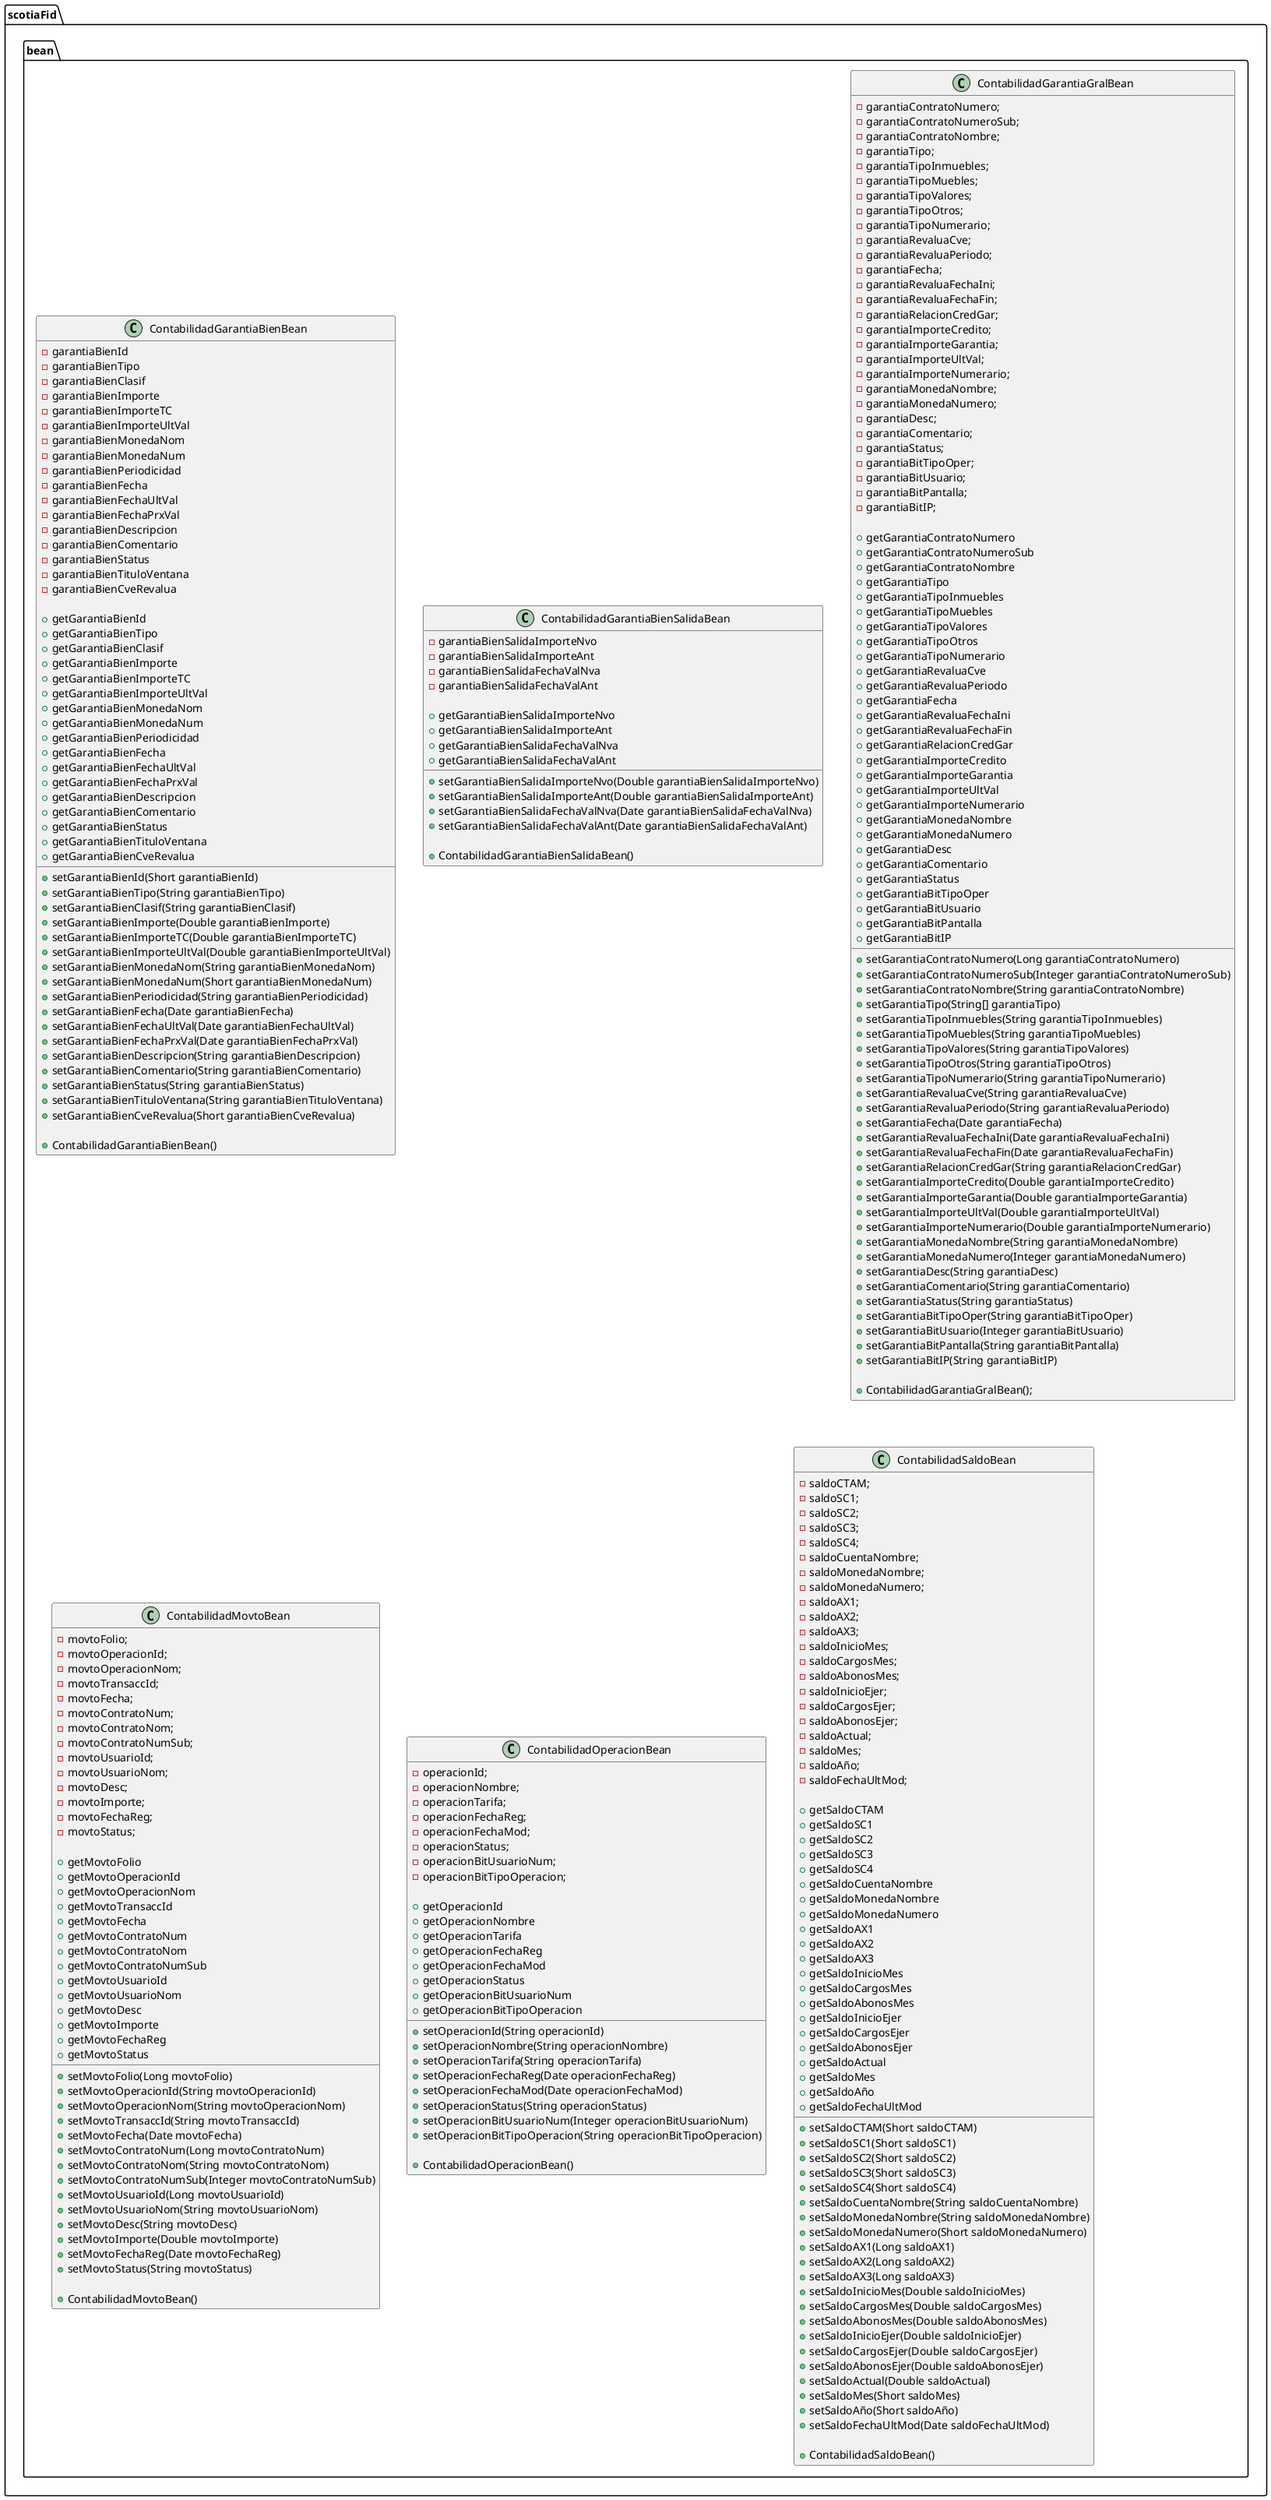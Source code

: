 @startuml

    class scotiaFid.bean.ContabilidadGarantiaBienBean{
        -garantiaBienId
        -garantiaBienTipo
        -garantiaBienClasif
        -garantiaBienImporte
        -garantiaBienImporteTC
        -garantiaBienImporteUltVal
        -garantiaBienMonedaNom
        -garantiaBienMonedaNum
        -garantiaBienPeriodicidad
        -garantiaBienFecha
        -garantiaBienFechaUltVal
        -garantiaBienFechaPrxVal
        -garantiaBienDescripcion
        -garantiaBienComentario
        -garantiaBienStatus
        -garantiaBienTituloVentana
        -garantiaBienCveRevalua
        
        +getGarantiaBienId
        +setGarantiaBienId(Short garantiaBienId)
        +getGarantiaBienTipo
        +setGarantiaBienTipo(String garantiaBienTipo)
        +getGarantiaBienClasif
        +setGarantiaBienClasif(String garantiaBienClasif)
        +getGarantiaBienImporte
        +setGarantiaBienImporte(Double garantiaBienImporte)
        +getGarantiaBienImporteTC
        +setGarantiaBienImporteTC(Double garantiaBienImporteTC)
        +getGarantiaBienImporteUltVal
        +setGarantiaBienImporteUltVal(Double garantiaBienImporteUltVal)
        +getGarantiaBienMonedaNom
        +setGarantiaBienMonedaNom(String garantiaBienMonedaNom)
        +getGarantiaBienMonedaNum
        +setGarantiaBienMonedaNum(Short garantiaBienMonedaNum)
        +getGarantiaBienPeriodicidad
        +setGarantiaBienPeriodicidad(String garantiaBienPeriodicidad)
        +getGarantiaBienFecha
        +setGarantiaBienFecha(Date garantiaBienFecha)
        +getGarantiaBienFechaUltVal
        +setGarantiaBienFechaUltVal(Date garantiaBienFechaUltVal)
        +getGarantiaBienFechaPrxVal
        +setGarantiaBienFechaPrxVal(Date garantiaBienFechaPrxVal)
        +getGarantiaBienDescripcion
        +setGarantiaBienDescripcion(String garantiaBienDescripcion)
        +getGarantiaBienComentario
        +setGarantiaBienComentario(String garantiaBienComentario)
        +getGarantiaBienStatus
        +setGarantiaBienStatus(String garantiaBienStatus)
        +getGarantiaBienTituloVentana
        +setGarantiaBienTituloVentana(String garantiaBienTituloVentana)
        +getGarantiaBienCveRevalua
        +setGarantiaBienCveRevalua(Short garantiaBienCveRevalua)

        +ContabilidadGarantiaBienBean()
    }
    class scotiaFid.bean.ContabilidadGarantiaBienSalidaBean{
        -garantiaBienSalidaImporteNvo
        -garantiaBienSalidaImporteAnt
        -garantiaBienSalidaFechaValNva
        -garantiaBienSalidaFechaValAnt

        +getGarantiaBienSalidaImporteNvo
        +setGarantiaBienSalidaImporteNvo(Double garantiaBienSalidaImporteNvo)
        +getGarantiaBienSalidaImporteAnt
        +setGarantiaBienSalidaImporteAnt(Double garantiaBienSalidaImporteAnt)
        +getGarantiaBienSalidaFechaValNva
        +setGarantiaBienSalidaFechaValNva(Date garantiaBienSalidaFechaValNva)
        +getGarantiaBienSalidaFechaValAnt
        +setGarantiaBienSalidaFechaValAnt(Date garantiaBienSalidaFechaValAnt)

        +ContabilidadGarantiaBienSalidaBean()

    }
    class scotiaFid.bean.ContabilidadGarantiaGralBean{
        -garantiaContratoNumero;
        -garantiaContratoNumeroSub;
        -garantiaContratoNombre;
        -garantiaTipo;
        -garantiaTipoInmuebles;
        -garantiaTipoMuebles;
        -garantiaTipoValores;
        -garantiaTipoOtros;
        -garantiaTipoNumerario;
        -garantiaRevaluaCve;
        -garantiaRevaluaPeriodo;
        -garantiaFecha;
        -garantiaRevaluaFechaIni;
        -garantiaRevaluaFechaFin;
        -garantiaRelacionCredGar;
        -garantiaImporteCredito;
        -garantiaImporteGarantia;
        -garantiaImporteUltVal;
        -garantiaImporteNumerario;
        -garantiaMonedaNombre;
        -garantiaMonedaNumero;
        -garantiaDesc;
        -garantiaComentario;
        -garantiaStatus;
        -garantiaBitTipoOper;
        -garantiaBitUsuario;
        -garantiaBitPantalla;
        -garantiaBitIP;

        +getGarantiaContratoNumero
        +setGarantiaContratoNumero(Long garantiaContratoNumero)
        +getGarantiaContratoNumeroSub
        +setGarantiaContratoNumeroSub(Integer garantiaContratoNumeroSub)
        +getGarantiaContratoNombre
        +setGarantiaContratoNombre(String garantiaContratoNombre)
        +getGarantiaTipo
        +setGarantiaTipo(String[] garantiaTipo)
        +getGarantiaTipoInmuebles
        +setGarantiaTipoInmuebles(String garantiaTipoInmuebles)
        +getGarantiaTipoMuebles
        +setGarantiaTipoMuebles(String garantiaTipoMuebles)
        +getGarantiaTipoValores
        +setGarantiaTipoValores(String garantiaTipoValores)
        +getGarantiaTipoOtros
        +setGarantiaTipoOtros(String garantiaTipoOtros)
        +getGarantiaTipoNumerario
        +setGarantiaTipoNumerario(String garantiaTipoNumerario)
        +getGarantiaRevaluaCve
        +setGarantiaRevaluaCve(String garantiaRevaluaCve)
        +getGarantiaRevaluaPeriodo
        +setGarantiaRevaluaPeriodo(String garantiaRevaluaPeriodo)
        +getGarantiaFecha
        +setGarantiaFecha(Date garantiaFecha)
        +getGarantiaRevaluaFechaIni
        +setGarantiaRevaluaFechaIni(Date garantiaRevaluaFechaIni)
        +getGarantiaRevaluaFechaFin
        +setGarantiaRevaluaFechaFin(Date garantiaRevaluaFechaFin)
        +getGarantiaRelacionCredGar
        +setGarantiaRelacionCredGar(String garantiaRelacionCredGar)
        +getGarantiaImporteCredito
        +setGarantiaImporteCredito(Double garantiaImporteCredito)
        +getGarantiaImporteGarantia
        +setGarantiaImporteGarantia(Double garantiaImporteGarantia)
        +getGarantiaImporteUltVal
        +setGarantiaImporteUltVal(Double garantiaImporteUltVal)
        +getGarantiaImporteNumerario
        +setGarantiaImporteNumerario(Double garantiaImporteNumerario)
        +getGarantiaMonedaNombre
        +setGarantiaMonedaNombre(String garantiaMonedaNombre)
        +getGarantiaMonedaNumero
        +setGarantiaMonedaNumero(Integer garantiaMonedaNumero)
        +getGarantiaDesc
        +setGarantiaDesc(String garantiaDesc)
        +getGarantiaComentario
        +setGarantiaComentario(String garantiaComentario)
        +getGarantiaStatus
        +setGarantiaStatus(String garantiaStatus)
        +getGarantiaBitTipoOper
        +setGarantiaBitTipoOper(String garantiaBitTipoOper)
        +getGarantiaBitUsuario
        +setGarantiaBitUsuario(Integer garantiaBitUsuario)
        +getGarantiaBitPantalla
        +setGarantiaBitPantalla(String garantiaBitPantalla)
        +getGarantiaBitIP
        +setGarantiaBitIP(String garantiaBitIP)

        +ContabilidadGarantiaGralBean();
        
    }
    
    class scotiaFid.bean.ContabilidadMovtoBean{
        -movtoFolio;
        -movtoOperacionId;
        -movtoOperacionNom;
        -movtoTransaccId;
        -movtoFecha;
        -movtoContratoNum;
        -movtoContratoNom;
        -movtoContratoNumSub;
        -movtoUsuarioId;
        -movtoUsuarioNom;
        -movtoDesc;
        -movtoImporte;
        -movtoFechaReg;
        -movtoStatus;

        +getMovtoFolio
        +setMovtoFolio(Long movtoFolio)
        +getMovtoOperacionId
        +setMovtoOperacionId(String movtoOperacionId)
        +getMovtoOperacionNom
        +setMovtoOperacionNom(String movtoOperacionNom)
        +getMovtoTransaccId
        +setMovtoTransaccId(String movtoTransaccId)
        +getMovtoFecha
        +setMovtoFecha(Date movtoFecha)
        +getMovtoContratoNum
        +setMovtoContratoNum(Long movtoContratoNum)
        +getMovtoContratoNom
        +setMovtoContratoNom(String movtoContratoNom)
        +getMovtoContratoNumSub
        +setMovtoContratoNumSub(Integer movtoContratoNumSub)
        +getMovtoUsuarioId
        +setMovtoUsuarioId(Long movtoUsuarioId)
        +getMovtoUsuarioNom
        +setMovtoUsuarioNom(String movtoUsuarioNom)
        +getMovtoDesc
        +setMovtoDesc(String movtoDesc)
        +getMovtoImporte
        +setMovtoImporte(Double movtoImporte)
        +getMovtoFechaReg
        +setMovtoFechaReg(Date movtoFechaReg)
        +getMovtoStatus
        +setMovtoStatus(String movtoStatus)
 
        +ContabilidadMovtoBean()

    }
    class scotiaFid.bean.ContabilidadOperacionBean{
        -operacionId;
        -operacionNombre;
        -operacionTarifa;
        -operacionFechaReg;
        -operacionFechaMod;
        -operacionStatus;
        -operacionBitUsuarioNum;
        -operacionBitTipoOperacion;

        +getOperacionId
        +setOperacionId(String operacionId)
        +getOperacionNombre
        +setOperacionNombre(String operacionNombre)
        +getOperacionTarifa
        +setOperacionTarifa(String operacionTarifa)
        +getOperacionFechaReg
        +setOperacionFechaReg(Date operacionFechaReg)
        +getOperacionFechaMod
        +setOperacionFechaMod(Date operacionFechaMod)
        +getOperacionStatus
        +setOperacionStatus(String operacionStatus)
        +getOperacionBitUsuarioNum
        +setOperacionBitUsuarioNum(Integer operacionBitUsuarioNum)
        +getOperacionBitTipoOperacion
        +setOperacionBitTipoOperacion(String operacionBitTipoOperacion)
        
        +ContabilidadOperacionBean()
        
    }
    
    class scotiaFid.bean.ContabilidadSaldoBean{
        -saldoCTAM;
        -saldoSC1;
        -saldoSC2;
        -saldoSC3;
        -saldoSC4;
        -saldoCuentaNombre;
        -saldoMonedaNombre;
        -saldoMonedaNumero;
        -saldoAX1;
        -saldoAX2;
        -saldoAX3;
        -saldoInicioMes;
        -saldoCargosMes;
        -saldoAbonosMes;
        -saldoInicioEjer;
        -saldoCargosEjer;
        -saldoAbonosEjer;
        -saldoActual;
        -saldoMes;
        -saldoAño;
        -saldoFechaUltMod;

        +getSaldoCTAM
        +setSaldoCTAM(Short saldoCTAM)
        +getSaldoSC1
        +setSaldoSC1(Short saldoSC1)
        +getSaldoSC2
        +setSaldoSC2(Short saldoSC2)
        +getSaldoSC3
        +setSaldoSC3(Short saldoSC3)
        +getSaldoSC4
        +setSaldoSC4(Short saldoSC4)
        +getSaldoCuentaNombre
        +setSaldoCuentaNombre(String saldoCuentaNombre)
        +getSaldoMonedaNombre
        +setSaldoMonedaNombre(String saldoMonedaNombre)
        +getSaldoMonedaNumero
        +setSaldoMonedaNumero(Short saldoMonedaNumero)
        +getSaldoAX1
        +setSaldoAX1(Long saldoAX1)
        +getSaldoAX2
        +setSaldoAX2(Long saldoAX2)
        +getSaldoAX3
        +setSaldoAX3(Long saldoAX3)
        +getSaldoInicioMes
        +setSaldoInicioMes(Double saldoInicioMes)
        +getSaldoCargosMes
        +setSaldoCargosMes(Double saldoCargosMes)
        +getSaldoAbonosMes
        +setSaldoAbonosMes(Double saldoAbonosMes)
        +getSaldoInicioEjer
        +setSaldoInicioEjer(Double saldoInicioEjer)
        +getSaldoCargosEjer
        +setSaldoCargosEjer(Double saldoCargosEjer)
        +getSaldoAbonosEjer
        +setSaldoAbonosEjer(Double saldoAbonosEjer)
        +getSaldoActual
        +setSaldoActual(Double saldoActual)
        +getSaldoMes
        +setSaldoMes(Short saldoMes)
        +getSaldoAño
        +setSaldoAño(Short saldoAño)
        +getSaldoFechaUltMod
        +setSaldoFechaUltMod(Date saldoFechaUltMod)
        
        +ContabilidadSaldoBean()
    }
@enduml